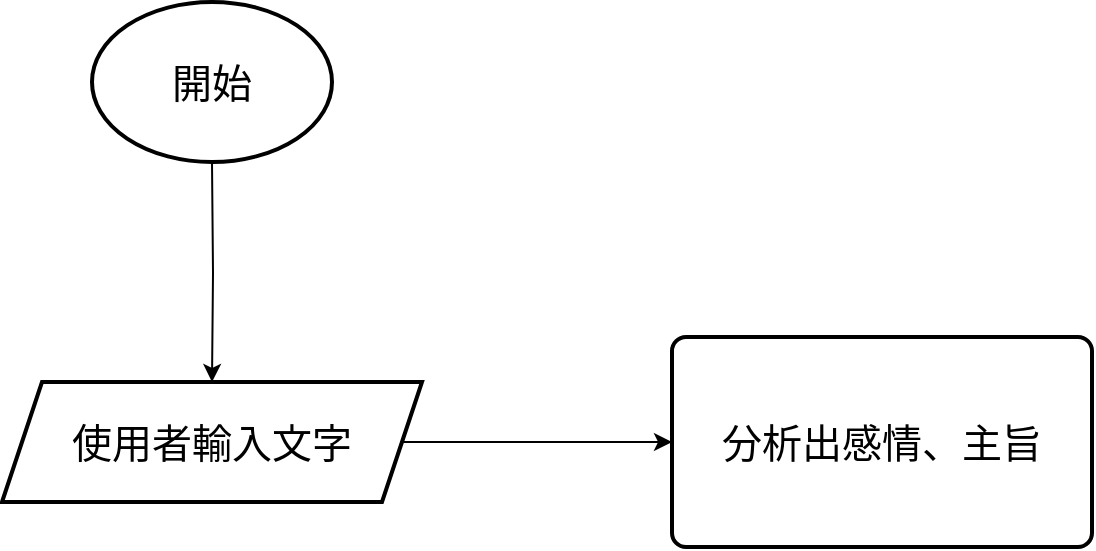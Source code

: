 <mxfile version="21.7.5" type="github">
  <diagram id="C5RBs43oDa-KdzZeNtuy" name="Page-1">
    <mxGraphModel dx="1050" dy="534" grid="1" gridSize="10" guides="1" tooltips="1" connect="1" arrows="1" fold="1" page="1" pageScale="1" pageWidth="827" pageHeight="1169" math="0" shadow="0">
      <root>
        <mxCell id="WIyWlLk6GJQsqaUBKTNV-0" />
        <mxCell id="WIyWlLk6GJQsqaUBKTNV-1" parent="WIyWlLk6GJQsqaUBKTNV-0" />
        <mxCell id="GUziiqpnBU4pN7v51XvM-2" value="" style="edgeStyle=orthogonalEdgeStyle;rounded=0;orthogonalLoop=1;jettySize=auto;html=1;" parent="WIyWlLk6GJQsqaUBKTNV-1" target="GUziiqpnBU4pN7v51XvM-1" edge="1">
          <mxGeometry relative="1" as="geometry">
            <mxPoint x="270" y="210" as="sourcePoint" />
          </mxGeometry>
        </mxCell>
        <mxCell id="GUziiqpnBU4pN7v51XvM-4" value="" style="edgeStyle=orthogonalEdgeStyle;rounded=0;orthogonalLoop=1;jettySize=auto;html=1;" parent="WIyWlLk6GJQsqaUBKTNV-1" source="GUziiqpnBU4pN7v51XvM-1" edge="1">
          <mxGeometry relative="1" as="geometry">
            <mxPoint x="500" y="350" as="targetPoint" />
          </mxGeometry>
        </mxCell>
        <mxCell id="GUziiqpnBU4pN7v51XvM-1" value="&lt;font style=&quot;font-size: 20px;&quot;&gt;使用者輸入文字&lt;/font&gt;" style="shape=parallelogram;perimeter=parallelogramPerimeter;whiteSpace=wrap;html=1;fixedSize=1;strokeWidth=2;" parent="WIyWlLk6GJQsqaUBKTNV-1" vertex="1">
          <mxGeometry x="165" y="320" width="210" height="60" as="geometry" />
        </mxCell>
        <mxCell id="GUziiqpnBU4pN7v51XvM-5" value="&lt;font style=&quot;font-size: 20px;&quot;&gt;分析出感情、主旨&lt;br&gt;&lt;/font&gt;" style="rounded=1;whiteSpace=wrap;html=1;absoluteArcSize=1;arcSize=14;strokeWidth=2;" parent="WIyWlLk6GJQsqaUBKTNV-1" vertex="1">
          <mxGeometry x="500" y="297.5" width="210" height="105" as="geometry" />
        </mxCell>
        <mxCell id="GUziiqpnBU4pN7v51XvM-6" value="&lt;font style=&quot;font-size: 20px;&quot;&gt;開始&lt;/font&gt;" style="strokeWidth=2;html=1;shape=mxgraph.flowchart.start_1;whiteSpace=wrap;" parent="WIyWlLk6GJQsqaUBKTNV-1" vertex="1">
          <mxGeometry x="210" y="130" width="120" height="80" as="geometry" />
        </mxCell>
      </root>
    </mxGraphModel>
  </diagram>
</mxfile>
